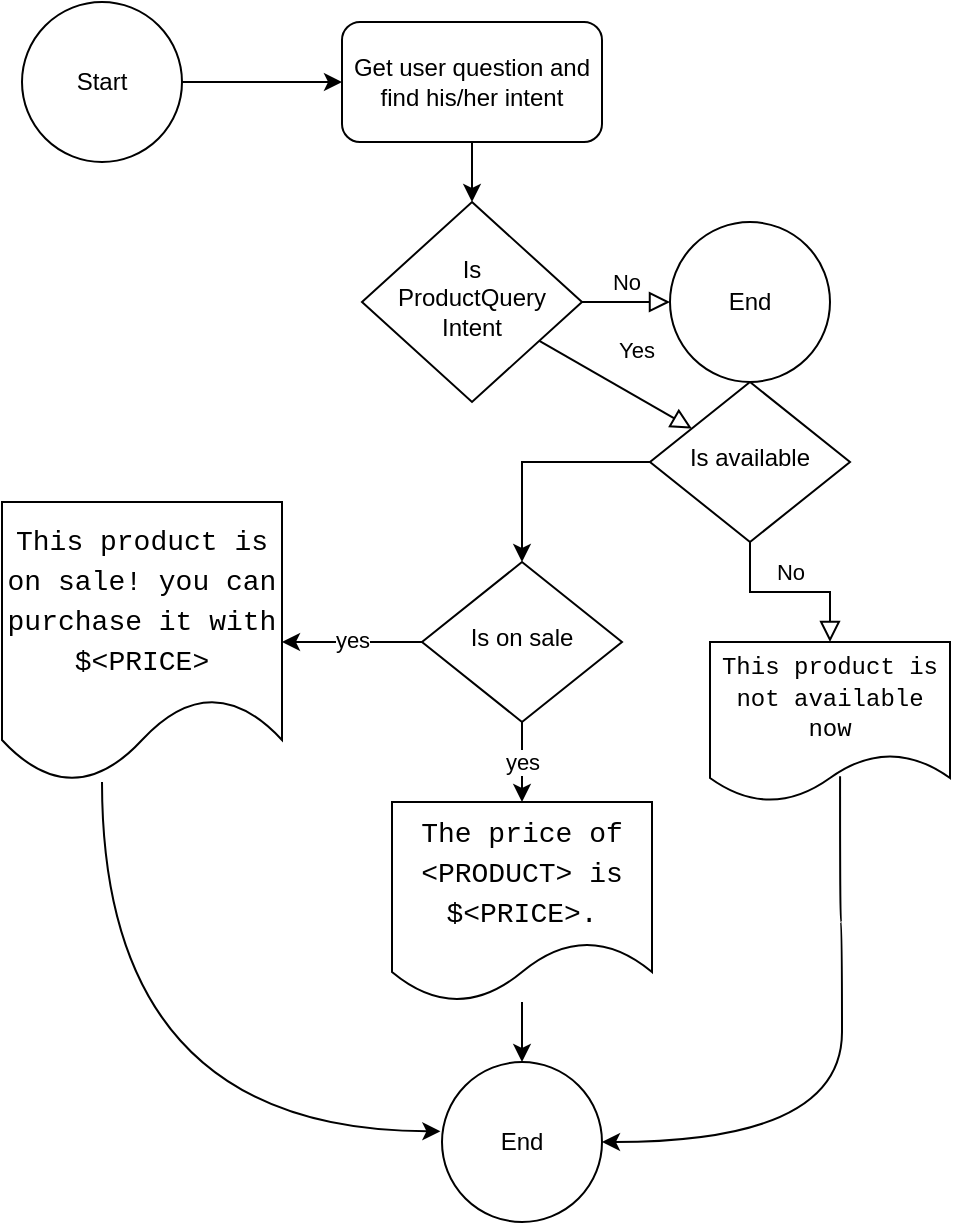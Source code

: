 <mxfile version="20.8.9" type="device"><diagram id="C5RBs43oDa-KdzZeNtuy" name="Page-1"><mxGraphModel dx="1591" dy="880" grid="1" gridSize="10" guides="1" tooltips="1" connect="1" arrows="1" fold="1" page="1" pageScale="1" pageWidth="827" pageHeight="1169" math="0" shadow="0"><root><mxCell id="WIyWlLk6GJQsqaUBKTNV-0"/><mxCell id="WIyWlLk6GJQsqaUBKTNV-1" parent="WIyWlLk6GJQsqaUBKTNV-0"/><mxCell id="X6JWOg3u8UhdfF7oF0Mz-11" style="edgeStyle=orthogonalEdgeStyle;rounded=0;orthogonalLoop=1;jettySize=auto;html=1;entryX=0.5;entryY=0;entryDx=0;entryDy=0;" edge="1" parent="WIyWlLk6GJQsqaUBKTNV-1" source="WIyWlLk6GJQsqaUBKTNV-3" target="WIyWlLk6GJQsqaUBKTNV-6"><mxGeometry relative="1" as="geometry"><mxPoint x="235" y="120.0" as="targetPoint"/></mxGeometry></mxCell><mxCell id="WIyWlLk6GJQsqaUBKTNV-3" value="Get user question and find his/her intent" style="rounded=1;whiteSpace=wrap;html=1;fontSize=12;glass=0;strokeWidth=1;shadow=0;" parent="WIyWlLk6GJQsqaUBKTNV-1" vertex="1"><mxGeometry x="170" y="10" width="130" height="60" as="geometry"/></mxCell><mxCell id="WIyWlLk6GJQsqaUBKTNV-4" value="Yes" style="rounded=0;html=1;jettySize=auto;orthogonalLoop=1;fontSize=11;endArrow=block;endFill=0;endSize=8;strokeWidth=1;shadow=0;labelBackgroundColor=none;" parent="WIyWlLk6GJQsqaUBKTNV-1" source="WIyWlLk6GJQsqaUBKTNV-6" target="WIyWlLk6GJQsqaUBKTNV-10" edge="1"><mxGeometry y="20" relative="1" as="geometry"><mxPoint as="offset"/></mxGeometry></mxCell><mxCell id="WIyWlLk6GJQsqaUBKTNV-5" value="No" style="edgeStyle=orthogonalEdgeStyle;rounded=0;html=1;jettySize=auto;orthogonalLoop=1;fontSize=11;endArrow=block;endFill=0;endSize=8;strokeWidth=1;shadow=0;labelBackgroundColor=none;entryX=0;entryY=0.5;entryDx=0;entryDy=0;" parent="WIyWlLk6GJQsqaUBKTNV-1" source="WIyWlLk6GJQsqaUBKTNV-6" target="X6JWOg3u8UhdfF7oF0Mz-6" edge="1"><mxGeometry y="10" relative="1" as="geometry"><mxPoint as="offset"/><mxPoint x="350" y="170.0" as="targetPoint"/></mxGeometry></mxCell><mxCell id="WIyWlLk6GJQsqaUBKTNV-6" value="Is &lt;br&gt;ProductQuery Intent" style="rhombus;whiteSpace=wrap;html=1;shadow=0;fontFamily=Helvetica;fontSize=12;align=center;strokeWidth=1;spacing=6;spacingTop=-4;" parent="WIyWlLk6GJQsqaUBKTNV-1" vertex="1"><mxGeometry x="180" y="100" width="110" height="100" as="geometry"/></mxCell><mxCell id="WIyWlLk6GJQsqaUBKTNV-9" value="No" style="edgeStyle=orthogonalEdgeStyle;rounded=0;html=1;jettySize=auto;orthogonalLoop=1;fontSize=11;endArrow=block;endFill=0;endSize=8;strokeWidth=1;shadow=0;labelBackgroundColor=none;" parent="WIyWlLk6GJQsqaUBKTNV-1" source="WIyWlLk6GJQsqaUBKTNV-10" target="X6JWOg3u8UhdfF7oF0Mz-14" edge="1"><mxGeometry y="10" relative="1" as="geometry"><mxPoint as="offset"/><mxPoint x="510" y="320.0" as="targetPoint"/></mxGeometry></mxCell><mxCell id="X6JWOg3u8UhdfF7oF0Mz-17" value="" style="edgeStyle=orthogonalEdgeStyle;rounded=0;orthogonalLoop=1;jettySize=auto;html=1;fontFamily=Courier New;" edge="1" parent="WIyWlLk6GJQsqaUBKTNV-1" source="WIyWlLk6GJQsqaUBKTNV-10" target="X6JWOg3u8UhdfF7oF0Mz-16"><mxGeometry relative="1" as="geometry"/></mxCell><mxCell id="WIyWlLk6GJQsqaUBKTNV-10" value="Is available" style="rhombus;whiteSpace=wrap;html=1;shadow=0;fontFamily=Helvetica;fontSize=12;align=center;strokeWidth=1;spacing=6;spacingTop=-4;" parent="WIyWlLk6GJQsqaUBKTNV-1" vertex="1"><mxGeometry x="324" y="190" width="100" height="80" as="geometry"/></mxCell><mxCell id="X6JWOg3u8UhdfF7oF0Mz-3" value="yes" style="edgeStyle=orthogonalEdgeStyle;rounded=0;orthogonalLoop=1;jettySize=auto;html=1;entryX=0.5;entryY=0;entryDx=0;entryDy=0;exitX=0.5;exitY=1;exitDx=0;exitDy=0;" edge="1" parent="WIyWlLk6GJQsqaUBKTNV-1" source="X6JWOg3u8UhdfF7oF0Mz-16" target="X6JWOg3u8UhdfF7oF0Mz-2"><mxGeometry relative="1" as="geometry"><mxPoint x="237" y="490" as="sourcePoint"/></mxGeometry></mxCell><mxCell id="X6JWOg3u8UhdfF7oF0Mz-5" style="edgeStyle=orthogonalEdgeStyle;rounded=0;orthogonalLoop=1;jettySize=auto;html=1;" edge="1" parent="WIyWlLk6GJQsqaUBKTNV-1" source="X6JWOg3u8UhdfF7oF0Mz-0" target="WIyWlLk6GJQsqaUBKTNV-3"><mxGeometry relative="1" as="geometry"/></mxCell><mxCell id="X6JWOg3u8UhdfF7oF0Mz-0" value="Start" style="ellipse;whiteSpace=wrap;html=1;aspect=fixed;" vertex="1" parent="WIyWlLk6GJQsqaUBKTNV-1"><mxGeometry x="10" width="80" height="80" as="geometry"/></mxCell><mxCell id="X6JWOg3u8UhdfF7oF0Mz-1" value="End" style="ellipse;whiteSpace=wrap;html=1;aspect=fixed;" vertex="1" parent="WIyWlLk6GJQsqaUBKTNV-1"><mxGeometry x="220" y="530" width="80" height="80" as="geometry"/></mxCell><mxCell id="X6JWOg3u8UhdfF7oF0Mz-4" style="edgeStyle=orthogonalEdgeStyle;rounded=0;orthogonalLoop=1;jettySize=auto;html=1;entryX=0.5;entryY=0;entryDx=0;entryDy=0;" edge="1" parent="WIyWlLk6GJQsqaUBKTNV-1" source="X6JWOg3u8UhdfF7oF0Mz-2" target="X6JWOg3u8UhdfF7oF0Mz-1"><mxGeometry relative="1" as="geometry"/></mxCell><mxCell id="X6JWOg3u8UhdfF7oF0Mz-2" value="&lt;div style=&quot;background-color: rgb(255, 255, 255); font-size: 14px; line-height: 19px;&quot;&gt;&lt;font face=&quot;Courier New&quot;&gt;The price of &amp;lt;PRODUCT&amp;gt; is $&amp;lt;PRICE&amp;gt;.&lt;/font&gt;&lt;/div&gt;" style="shape=document;whiteSpace=wrap;html=1;boundedLbl=1;" vertex="1" parent="WIyWlLk6GJQsqaUBKTNV-1"><mxGeometry x="195" y="400" width="130" height="100" as="geometry"/></mxCell><mxCell id="X6JWOg3u8UhdfF7oF0Mz-6" value="End" style="ellipse;whiteSpace=wrap;html=1;aspect=fixed;" vertex="1" parent="WIyWlLk6GJQsqaUBKTNV-1"><mxGeometry x="334" y="110" width="80" height="80" as="geometry"/></mxCell><mxCell id="X6JWOg3u8UhdfF7oF0Mz-23" style="edgeStyle=orthogonalEdgeStyle;curved=1;rounded=0;orthogonalLoop=1;jettySize=auto;html=1;entryX=1;entryY=0.5;entryDx=0;entryDy=0;fontFamily=Helvetica;exitX=0.542;exitY=0.839;exitDx=0;exitDy=0;exitPerimeter=0;" edge="1" parent="WIyWlLk6GJQsqaUBKTNV-1" source="X6JWOg3u8UhdfF7oF0Mz-14" target="X6JWOg3u8UhdfF7oF0Mz-1"><mxGeometry relative="1" as="geometry"><Array as="points"><mxPoint x="419" y="460"/><mxPoint x="420" y="570"/></Array></mxGeometry></mxCell><mxCell id="X6JWOg3u8UhdfF7oF0Mz-14" value="&lt;font face=&quot;Courier New&quot;&gt;This product is not available now&lt;/font&gt;" style="shape=document;whiteSpace=wrap;html=1;boundedLbl=1;" vertex="1" parent="WIyWlLk6GJQsqaUBKTNV-1"><mxGeometry x="354" y="320" width="120" height="80" as="geometry"/></mxCell><mxCell id="X6JWOg3u8UhdfF7oF0Mz-19" value="&lt;font face=&quot;Helvetica&quot;&gt;yes&lt;/font&gt;" style="edgeStyle=orthogonalEdgeStyle;rounded=0;orthogonalLoop=1;jettySize=auto;html=1;fontFamily=Courier New;" edge="1" parent="WIyWlLk6GJQsqaUBKTNV-1" source="X6JWOg3u8UhdfF7oF0Mz-16" target="X6JWOg3u8UhdfF7oF0Mz-18"><mxGeometry relative="1" as="geometry"/></mxCell><mxCell id="X6JWOg3u8UhdfF7oF0Mz-16" value="Is on sale" style="rhombus;whiteSpace=wrap;html=1;shadow=0;fontFamily=Helvetica;fontSize=12;align=center;strokeWidth=1;spacing=6;spacingTop=-4;" vertex="1" parent="WIyWlLk6GJQsqaUBKTNV-1"><mxGeometry x="210" y="280" width="100" height="80" as="geometry"/></mxCell><mxCell id="X6JWOg3u8UhdfF7oF0Mz-22" style="edgeStyle=orthogonalEdgeStyle;rounded=0;orthogonalLoop=1;jettySize=auto;html=1;entryX=-0.01;entryY=0.433;entryDx=0;entryDy=0;entryPerimeter=0;fontFamily=Helvetica;curved=1;" edge="1" parent="WIyWlLk6GJQsqaUBKTNV-1" source="X6JWOg3u8UhdfF7oF0Mz-18" target="X6JWOg3u8UhdfF7oF0Mz-1"><mxGeometry relative="1" as="geometry"><Array as="points"><mxPoint x="50" y="565"/></Array></mxGeometry></mxCell><mxCell id="X6JWOg3u8UhdfF7oF0Mz-18" value="&lt;div style=&quot;background-color: rgb(255, 255, 255); font-size: 14px; line-height: 19px;&quot;&gt;&lt;font face=&quot;Courier New&quot;&gt;This product is on sale! you can purchase it with $&amp;lt;PRICE&amp;gt;&lt;/font&gt;&lt;/div&gt;" style="shape=document;whiteSpace=wrap;html=1;boundedLbl=1;" vertex="1" parent="WIyWlLk6GJQsqaUBKTNV-1"><mxGeometry y="250" width="140" height="140" as="geometry"/></mxCell></root></mxGraphModel></diagram></mxfile>
